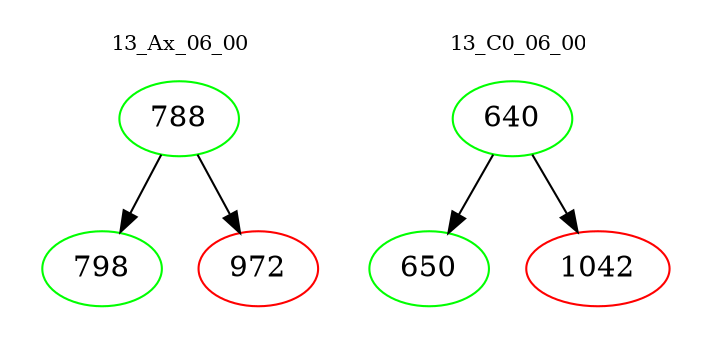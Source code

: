 digraph{
subgraph cluster_0 {
color = white
label = "13_Ax_06_00";
fontsize=10;
T0_788 [label="788", color="green"]
T0_788 -> T0_798 [color="black"]
T0_798 [label="798", color="green"]
T0_788 -> T0_972 [color="black"]
T0_972 [label="972", color="red"]
}
subgraph cluster_1 {
color = white
label = "13_C0_06_00";
fontsize=10;
T1_640 [label="640", color="green"]
T1_640 -> T1_650 [color="black"]
T1_650 [label="650", color="green"]
T1_640 -> T1_1042 [color="black"]
T1_1042 [label="1042", color="red"]
}
}
